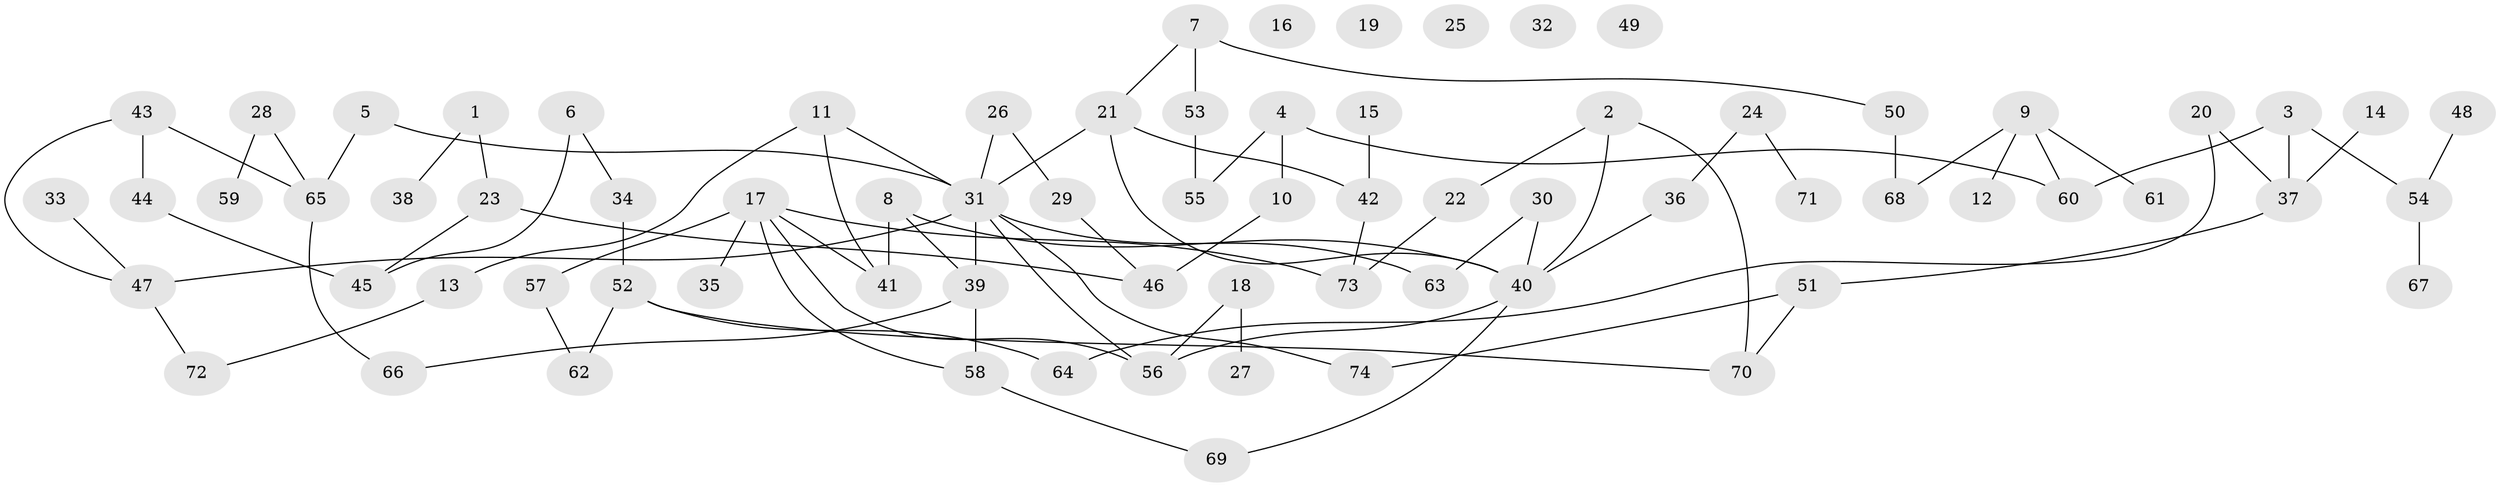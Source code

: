 // Generated by graph-tools (version 1.1) at 2025/39/03/09/25 04:39:42]
// undirected, 74 vertices, 88 edges
graph export_dot {
graph [start="1"]
  node [color=gray90,style=filled];
  1;
  2;
  3;
  4;
  5;
  6;
  7;
  8;
  9;
  10;
  11;
  12;
  13;
  14;
  15;
  16;
  17;
  18;
  19;
  20;
  21;
  22;
  23;
  24;
  25;
  26;
  27;
  28;
  29;
  30;
  31;
  32;
  33;
  34;
  35;
  36;
  37;
  38;
  39;
  40;
  41;
  42;
  43;
  44;
  45;
  46;
  47;
  48;
  49;
  50;
  51;
  52;
  53;
  54;
  55;
  56;
  57;
  58;
  59;
  60;
  61;
  62;
  63;
  64;
  65;
  66;
  67;
  68;
  69;
  70;
  71;
  72;
  73;
  74;
  1 -- 23;
  1 -- 38;
  2 -- 22;
  2 -- 40;
  2 -- 70;
  3 -- 37;
  3 -- 54;
  3 -- 60;
  4 -- 10;
  4 -- 55;
  4 -- 60;
  5 -- 31;
  5 -- 65;
  6 -- 34;
  6 -- 45;
  7 -- 21;
  7 -- 50;
  7 -- 53;
  8 -- 39;
  8 -- 40;
  8 -- 41;
  9 -- 12;
  9 -- 60;
  9 -- 61;
  9 -- 68;
  10 -- 46;
  11 -- 13;
  11 -- 31;
  11 -- 41;
  13 -- 72;
  14 -- 37;
  15 -- 42;
  17 -- 35;
  17 -- 41;
  17 -- 56;
  17 -- 57;
  17 -- 58;
  17 -- 73;
  18 -- 27;
  18 -- 56;
  20 -- 37;
  20 -- 64;
  21 -- 31;
  21 -- 40;
  21 -- 42;
  22 -- 73;
  23 -- 45;
  23 -- 46;
  24 -- 36;
  24 -- 71;
  26 -- 29;
  26 -- 31;
  28 -- 59;
  28 -- 65;
  29 -- 46;
  30 -- 40;
  30 -- 63;
  31 -- 39;
  31 -- 47;
  31 -- 56;
  31 -- 63;
  31 -- 74;
  33 -- 47;
  34 -- 52;
  36 -- 40;
  37 -- 51;
  39 -- 58;
  39 -- 66;
  40 -- 56;
  40 -- 69;
  42 -- 73;
  43 -- 44;
  43 -- 47;
  43 -- 65;
  44 -- 45;
  47 -- 72;
  48 -- 54;
  50 -- 68;
  51 -- 70;
  51 -- 74;
  52 -- 62;
  52 -- 64;
  52 -- 70;
  53 -- 55;
  54 -- 67;
  57 -- 62;
  58 -- 69;
  65 -- 66;
}
